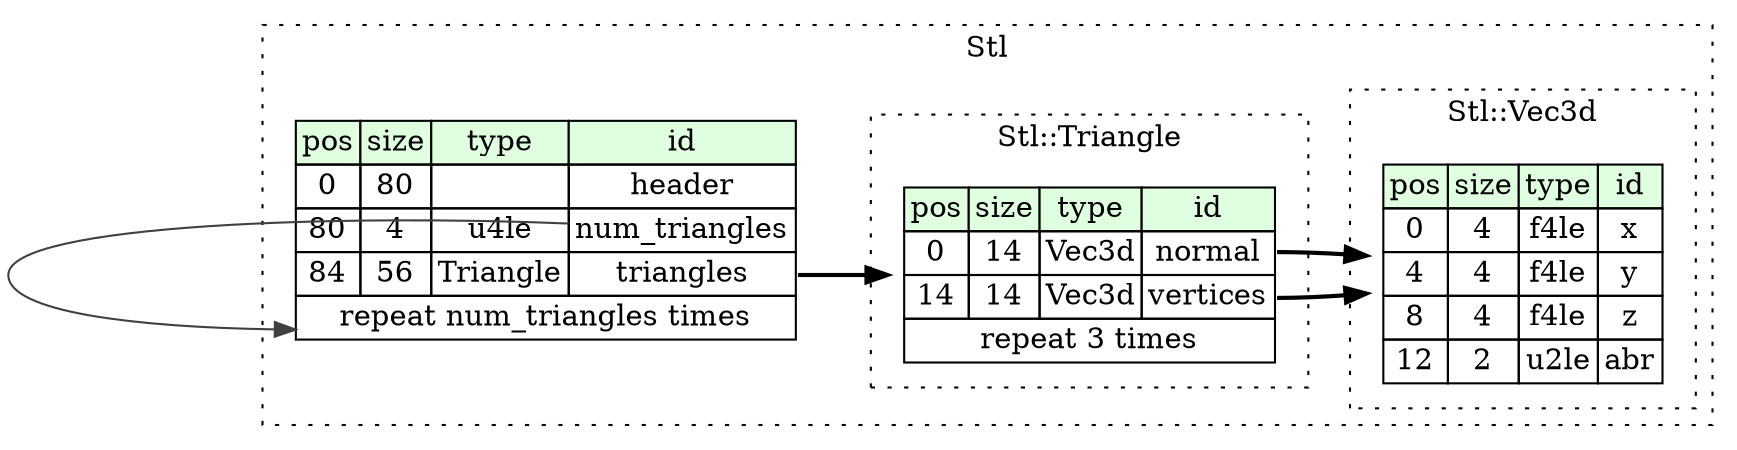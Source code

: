 digraph {
	rankdir=LR;
	node [shape=plaintext];
	subgraph cluster__stl {
		label="Stl";
		graph[style=dotted];

		stl__seq [label=<<TABLE BORDER="0" CELLBORDER="1" CELLSPACING="0">
			<TR><TD BGCOLOR="#E0FFE0">pos</TD><TD BGCOLOR="#E0FFE0">size</TD><TD BGCOLOR="#E0FFE0">type</TD><TD BGCOLOR="#E0FFE0">id</TD></TR>
			<TR><TD PORT="header_pos">0</TD><TD PORT="header_size">80</TD><TD></TD><TD PORT="header_type">header</TD></TR>
			<TR><TD PORT="num_triangles_pos">80</TD><TD PORT="num_triangles_size">4</TD><TD>u4le</TD><TD PORT="num_triangles_type">num_triangles</TD></TR>
			<TR><TD PORT="triangles_pos">84</TD><TD PORT="triangles_size">56</TD><TD>Triangle</TD><TD PORT="triangles_type">triangles</TD></TR>
			<TR><TD COLSPAN="4" PORT="triangles__repeat">repeat num_triangles times</TD></TR>
		</TABLE>>];
		subgraph cluster__triangle {
			label="Stl::Triangle";
			graph[style=dotted];

			triangle__seq [label=<<TABLE BORDER="0" CELLBORDER="1" CELLSPACING="0">
				<TR><TD BGCOLOR="#E0FFE0">pos</TD><TD BGCOLOR="#E0FFE0">size</TD><TD BGCOLOR="#E0FFE0">type</TD><TD BGCOLOR="#E0FFE0">id</TD></TR>
				<TR><TD PORT="normal_pos">0</TD><TD PORT="normal_size">14</TD><TD>Vec3d</TD><TD PORT="normal_type">normal</TD></TR>
				<TR><TD PORT="vertices_pos">14</TD><TD PORT="vertices_size">14</TD><TD>Vec3d</TD><TD PORT="vertices_type">vertices</TD></TR>
				<TR><TD COLSPAN="4" PORT="vertices__repeat">repeat 3 times</TD></TR>
			</TABLE>>];
		}
		subgraph cluster__vec3d {
			label="Stl::Vec3d";
			graph[style=dotted];

			vec3d__seq [label=<<TABLE BORDER="0" CELLBORDER="1" CELLSPACING="0">
				<TR><TD BGCOLOR="#E0FFE0">pos</TD><TD BGCOLOR="#E0FFE0">size</TD><TD BGCOLOR="#E0FFE0">type</TD><TD BGCOLOR="#E0FFE0">id</TD></TR>
				<TR><TD PORT="x_pos">0</TD><TD PORT="x_size">4</TD><TD>f4le</TD><TD PORT="x_type">x</TD></TR>
				<TR><TD PORT="y_pos">4</TD><TD PORT="y_size">4</TD><TD>f4le</TD><TD PORT="y_type">y</TD></TR>
				<TR><TD PORT="z_pos">8</TD><TD PORT="z_size">4</TD><TD>f4le</TD><TD PORT="z_type">z</TD></TR>
				<TR><TD PORT="abr_pos">12</TD><TD PORT="abr_size">2</TD><TD>u2le</TD><TD PORT="abr_type">abr</TD></TR>
			</TABLE>>];
		}
	}
	stl__seq:triangles_type -> triangle__seq [style=bold];
	stl__seq:num_triangles_type -> stl__seq:triangles__repeat [color="#404040"];
	triangle__seq:normal_type -> vec3d__seq [style=bold];
	triangle__seq:vertices_type -> vec3d__seq [style=bold];
}
